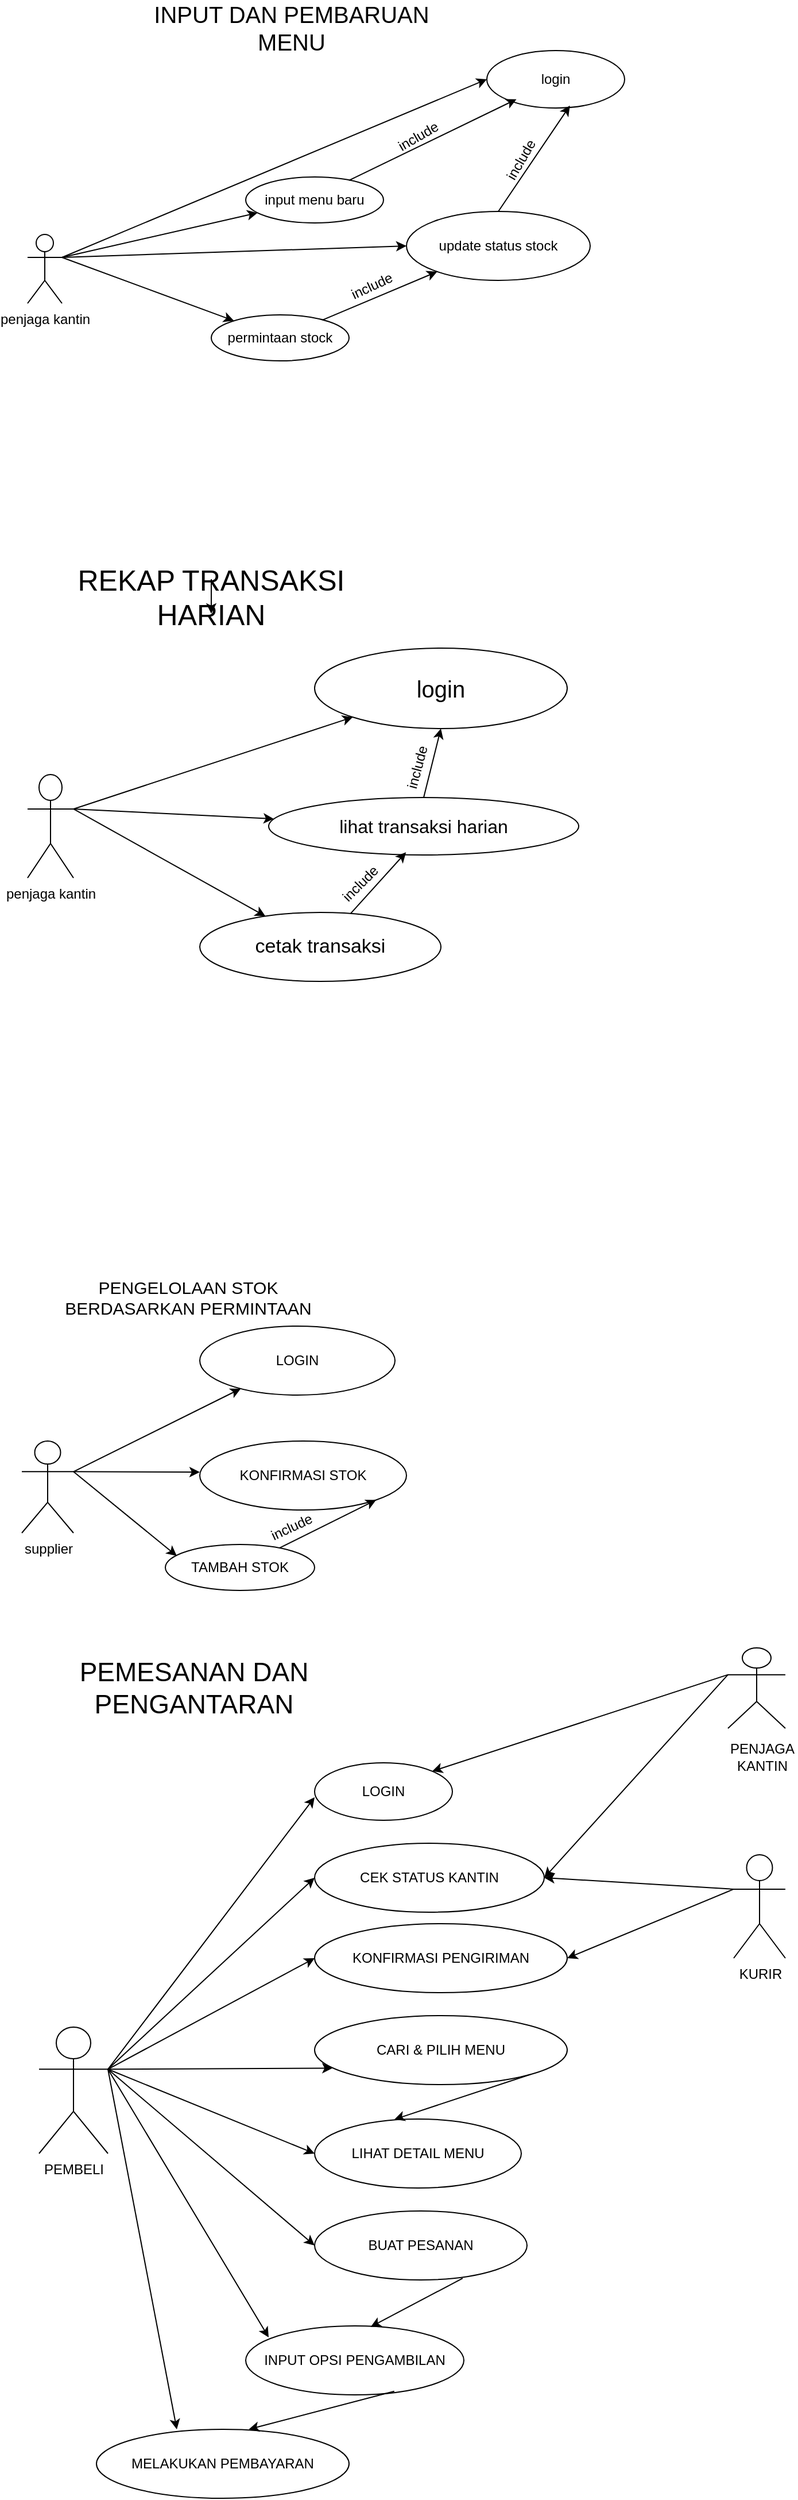 <mxfile version="24.8.6">
  <diagram name="Page-1" id="-knH5uUlvBjElhwXGGyA">
    <mxGraphModel dx="2759" dy="1013" grid="1" gridSize="10" guides="1" tooltips="1" connect="1" arrows="1" fold="1" page="1" pageScale="1" pageWidth="850" pageHeight="1100" math="0" shadow="0">
      <root>
        <mxCell id="0" />
        <mxCell id="1" parent="0" />
        <mxCell id="e4IndN7CPXICkh4UjXAd-269" value="penjaga kantin" style="shape=umlActor;verticalLabelPosition=bottom;verticalAlign=top;html=1;outlineConnect=0;" vertex="1" parent="1">
          <mxGeometry x="-810" y="210" width="30" height="60" as="geometry" />
        </mxCell>
        <mxCell id="e4IndN7CPXICkh4UjXAd-275" value="login" style="ellipse;whiteSpace=wrap;html=1;" vertex="1" parent="1">
          <mxGeometry x="-410" y="50" width="120" height="50" as="geometry" />
        </mxCell>
        <mxCell id="e4IndN7CPXICkh4UjXAd-277" value="" style="endArrow=classic;html=1;rounded=0;exitX=1;exitY=0.333;exitDx=0;exitDy=0;exitPerimeter=0;entryX=0;entryY=0.5;entryDx=0;entryDy=0;" edge="1" parent="1" source="e4IndN7CPXICkh4UjXAd-269" target="e4IndN7CPXICkh4UjXAd-275">
          <mxGeometry width="50" height="50" relative="1" as="geometry">
            <mxPoint x="-550" y="190" as="sourcePoint" />
            <mxPoint x="-500" y="140" as="targetPoint" />
          </mxGeometry>
        </mxCell>
        <mxCell id="e4IndN7CPXICkh4UjXAd-278" value="" style="endArrow=classic;html=1;rounded=0;exitX=1;exitY=0.333;exitDx=0;exitDy=0;exitPerimeter=0;" edge="1" parent="1" source="e4IndN7CPXICkh4UjXAd-269" target="e4IndN7CPXICkh4UjXAd-279">
          <mxGeometry width="50" height="50" relative="1" as="geometry">
            <mxPoint x="-550" y="190" as="sourcePoint" />
            <mxPoint x="-580" y="180" as="targetPoint" />
          </mxGeometry>
        </mxCell>
        <mxCell id="e4IndN7CPXICkh4UjXAd-279" value="input menu baru" style="ellipse;whiteSpace=wrap;html=1;" vertex="1" parent="1">
          <mxGeometry x="-620" y="160" width="120" height="40" as="geometry" />
        </mxCell>
        <mxCell id="e4IndN7CPXICkh4UjXAd-280" value="" style="endArrow=classic;html=1;rounded=0;entryX=0.215;entryY=0.847;entryDx=0;entryDy=0;entryPerimeter=0;exitX=0.945;exitY=0.274;exitDx=0;exitDy=0;exitPerimeter=0;" edge="1" parent="1" target="e4IndN7CPXICkh4UjXAd-275">
          <mxGeometry width="50" height="50" relative="1" as="geometry">
            <mxPoint x="-530.0" y="162.96" as="sourcePoint" />
            <mxPoint x="-380.48" y="92" as="targetPoint" />
          </mxGeometry>
        </mxCell>
        <mxCell id="e4IndN7CPXICkh4UjXAd-281" value="include" style="text;html=1;align=center;verticalAlign=middle;resizable=0;points=[];autosize=1;strokeColor=none;fillColor=none;rotation=-30;" vertex="1" parent="1">
          <mxGeometry x="-500" y="110" width="60" height="30" as="geometry" />
        </mxCell>
        <mxCell id="e4IndN7CPXICkh4UjXAd-283" value="" style="endArrow=classic;html=1;rounded=0;exitX=1;exitY=0.333;exitDx=0;exitDy=0;exitPerimeter=0;" edge="1" parent="1" source="e4IndN7CPXICkh4UjXAd-269">
          <mxGeometry width="50" height="50" relative="1" as="geometry">
            <mxPoint x="-440" y="240" as="sourcePoint" />
            <mxPoint x="-480" y="220" as="targetPoint" />
          </mxGeometry>
        </mxCell>
        <mxCell id="e4IndN7CPXICkh4UjXAd-284" value="update status stock" style="ellipse;whiteSpace=wrap;html=1;" vertex="1" parent="1">
          <mxGeometry x="-480" y="190" width="160" height="60" as="geometry" />
        </mxCell>
        <mxCell id="e4IndN7CPXICkh4UjXAd-285" value="" style="endArrow=classic;html=1;rounded=0;entryX=0.603;entryY=0.958;entryDx=0;entryDy=0;entryPerimeter=0;exitX=0.5;exitY=0;exitDx=0;exitDy=0;" edge="1" parent="1" source="e4IndN7CPXICkh4UjXAd-284" target="e4IndN7CPXICkh4UjXAd-275">
          <mxGeometry width="50" height="50" relative="1" as="geometry">
            <mxPoint x="-440" y="240" as="sourcePoint" />
            <mxPoint x="-390" y="190" as="targetPoint" />
          </mxGeometry>
        </mxCell>
        <mxCell id="e4IndN7CPXICkh4UjXAd-286" value="include" style="text;html=1;align=center;verticalAlign=middle;whiteSpace=wrap;rounded=0;rotation=-60;" vertex="1" parent="1">
          <mxGeometry x="-410" y="130" width="60" height="30" as="geometry" />
        </mxCell>
        <mxCell id="e4IndN7CPXICkh4UjXAd-288" value="" style="endArrow=classic;html=1;rounded=0;exitX=1;exitY=0.333;exitDx=0;exitDy=0;exitPerimeter=0;" edge="1" parent="1" source="e4IndN7CPXICkh4UjXAd-269" target="e4IndN7CPXICkh4UjXAd-289">
          <mxGeometry width="50" height="50" relative="1" as="geometry">
            <mxPoint x="-440" y="240" as="sourcePoint" />
            <mxPoint x="-630" y="260" as="targetPoint" />
          </mxGeometry>
        </mxCell>
        <mxCell id="e4IndN7CPXICkh4UjXAd-289" value="permintaan stock" style="ellipse;whiteSpace=wrap;html=1;" vertex="1" parent="1">
          <mxGeometry x="-650" y="280" width="120" height="40" as="geometry" />
        </mxCell>
        <mxCell id="e4IndN7CPXICkh4UjXAd-290" value="" style="endArrow=classic;html=1;rounded=0;" edge="1" parent="1" source="e4IndN7CPXICkh4UjXAd-289" target="e4IndN7CPXICkh4UjXAd-284">
          <mxGeometry width="50" height="50" relative="1" as="geometry">
            <mxPoint x="-430" y="220" as="sourcePoint" />
            <mxPoint x="-380" y="170" as="targetPoint" />
          </mxGeometry>
        </mxCell>
        <mxCell id="e4IndN7CPXICkh4UjXAd-291" value="include" style="text;html=1;align=center;verticalAlign=middle;whiteSpace=wrap;rounded=0;rotation=-25;" vertex="1" parent="1">
          <mxGeometry x="-540" y="240" width="60" height="30" as="geometry" />
        </mxCell>
        <mxCell id="e4IndN7CPXICkh4UjXAd-292" value="&lt;font style=&quot;font-size: 20px;&quot;&gt;INPUT DAN PEMBARUAN MENU&lt;/font&gt;" style="text;html=1;align=center;verticalAlign=middle;whiteSpace=wrap;rounded=0;" vertex="1" parent="1">
          <mxGeometry x="-730" y="20" width="300" height="20" as="geometry" />
        </mxCell>
        <mxCell id="e4IndN7CPXICkh4UjXAd-305" value="penjaga kantin" style="shape=umlActor;verticalLabelPosition=bottom;verticalAlign=top;html=1;outlineConnect=0;" vertex="1" parent="1">
          <mxGeometry x="-810" y="680" width="40" height="90" as="geometry" />
        </mxCell>
        <mxCell id="e4IndN7CPXICkh4UjXAd-307" value="" style="endArrow=classic;html=1;rounded=0;exitX=1;exitY=0.333;exitDx=0;exitDy=0;exitPerimeter=0;" edge="1" parent="1" source="e4IndN7CPXICkh4UjXAd-305" target="e4IndN7CPXICkh4UjXAd-308">
          <mxGeometry width="50" height="50" relative="1" as="geometry">
            <mxPoint x="-690" y="600" as="sourcePoint" />
            <mxPoint x="-560" y="580" as="targetPoint" />
          </mxGeometry>
        </mxCell>
        <mxCell id="e4IndN7CPXICkh4UjXAd-308" value="&lt;font style=&quot;font-size: 20px;&quot;&gt;login&lt;/font&gt;" style="ellipse;whiteSpace=wrap;html=1;" vertex="1" parent="1">
          <mxGeometry x="-560" y="570" width="220" height="70" as="geometry" />
        </mxCell>
        <mxCell id="e4IndN7CPXICkh4UjXAd-309" value="" style="endArrow=classic;html=1;rounded=0;exitX=1;exitY=0.333;exitDx=0;exitDy=0;exitPerimeter=0;" edge="1" parent="1" source="e4IndN7CPXICkh4UjXAd-305" target="e4IndN7CPXICkh4UjXAd-310">
          <mxGeometry width="50" height="50" relative="1" as="geometry">
            <mxPoint x="-690" y="590" as="sourcePoint" />
            <mxPoint x="-540" y="710" as="targetPoint" />
          </mxGeometry>
        </mxCell>
        <mxCell id="e4IndN7CPXICkh4UjXAd-310" value="&lt;font style=&quot;font-size: 16px;&quot;&gt;lihat transaksi harian&lt;/font&gt;" style="ellipse;whiteSpace=wrap;html=1;" vertex="1" parent="1">
          <mxGeometry x="-600" y="700" width="270" height="50" as="geometry" />
        </mxCell>
        <mxCell id="e4IndN7CPXICkh4UjXAd-311" value="" style="endArrow=classic;html=1;rounded=0;exitX=1;exitY=0.333;exitDx=0;exitDy=0;exitPerimeter=0;" edge="1" parent="1" source="e4IndN7CPXICkh4UjXAd-305" target="e4IndN7CPXICkh4UjXAd-312">
          <mxGeometry width="50" height="50" relative="1" as="geometry">
            <mxPoint x="-690" y="590" as="sourcePoint" />
            <mxPoint x="-600" y="840" as="targetPoint" />
          </mxGeometry>
        </mxCell>
        <mxCell id="e4IndN7CPXICkh4UjXAd-312" value="&lt;font style=&quot;font-size: 17px;&quot;&gt;cetak transaksi&lt;/font&gt;" style="ellipse;whiteSpace=wrap;html=1;" vertex="1" parent="1">
          <mxGeometry x="-660" y="800" width="210" height="60" as="geometry" />
        </mxCell>
        <mxCell id="e4IndN7CPXICkh4UjXAd-313" value="" style="endArrow=classic;html=1;rounded=0;exitX=0.5;exitY=0;exitDx=0;exitDy=0;entryX=0.5;entryY=1;entryDx=0;entryDy=0;" edge="1" parent="1" source="e4IndN7CPXICkh4UjXAd-310" target="e4IndN7CPXICkh4UjXAd-308">
          <mxGeometry width="50" height="50" relative="1" as="geometry">
            <mxPoint x="-690" y="590" as="sourcePoint" />
            <mxPoint x="-640" y="540" as="targetPoint" />
          </mxGeometry>
        </mxCell>
        <mxCell id="e4IndN7CPXICkh4UjXAd-314" value="include" style="text;html=1;align=center;verticalAlign=middle;whiteSpace=wrap;rounded=0;rotation=-75;" vertex="1" parent="1">
          <mxGeometry x="-504.73" y="650" width="69.46" height="46.29" as="geometry" />
        </mxCell>
        <mxCell id="e4IndN7CPXICkh4UjXAd-321" value="" style="endArrow=classic;html=1;rounded=0;entryX=0.443;entryY=0.953;entryDx=0;entryDy=0;entryPerimeter=0;" edge="1" parent="1" source="e4IndN7CPXICkh4UjXAd-312" target="e4IndN7CPXICkh4UjXAd-310">
          <mxGeometry width="50" height="50" relative="1" as="geometry">
            <mxPoint x="-690" y="590" as="sourcePoint" />
            <mxPoint x="-640" y="540" as="targetPoint" />
          </mxGeometry>
        </mxCell>
        <mxCell id="e4IndN7CPXICkh4UjXAd-322" value="include" style="text;html=1;align=center;verticalAlign=middle;whiteSpace=wrap;rounded=0;rotation=-45;" vertex="1" parent="1">
          <mxGeometry x="-550" y="760" width="60" height="30" as="geometry" />
        </mxCell>
        <mxCell id="e4IndN7CPXICkh4UjXAd-323" value="&lt;font style=&quot;font-size: 25px;&quot;&gt;REKAP TRANSAKSI HARIAN&lt;/font&gt;" style="text;html=1;align=center;verticalAlign=middle;whiteSpace=wrap;rounded=0;" vertex="1" parent="1">
          <mxGeometry x="-810" y="510" width="320" height="30" as="geometry" />
        </mxCell>
        <mxCell id="e4IndN7CPXICkh4UjXAd-324" style="edgeStyle=orthogonalEdgeStyle;rounded=0;orthogonalLoop=1;jettySize=auto;html=1;exitX=0.5;exitY=0;exitDx=0;exitDy=0;entryX=0.5;entryY=1;entryDx=0;entryDy=0;" edge="1" parent="1" source="e4IndN7CPXICkh4UjXAd-323" target="e4IndN7CPXICkh4UjXAd-323">
          <mxGeometry relative="1" as="geometry" />
        </mxCell>
        <mxCell id="e4IndN7CPXICkh4UjXAd-325" value="supplier" style="shape=umlActor;verticalLabelPosition=bottom;verticalAlign=top;html=1;outlineConnect=0;" vertex="1" parent="1">
          <mxGeometry x="-815" y="1260" width="45" height="80" as="geometry" />
        </mxCell>
        <mxCell id="e4IndN7CPXICkh4UjXAd-327" value="" style="endArrow=classic;html=1;rounded=0;exitX=1;exitY=0.333;exitDx=0;exitDy=0;exitPerimeter=0;" edge="1" parent="1" source="e4IndN7CPXICkh4UjXAd-325" target="e4IndN7CPXICkh4UjXAd-328">
          <mxGeometry width="50" height="50" relative="1" as="geometry">
            <mxPoint x="-690" y="1100" as="sourcePoint" />
            <mxPoint x="-680" y="1200" as="targetPoint" />
          </mxGeometry>
        </mxCell>
        <mxCell id="e4IndN7CPXICkh4UjXAd-328" value="LOGIN" style="ellipse;whiteSpace=wrap;html=1;" vertex="1" parent="1">
          <mxGeometry x="-660" y="1160" width="170" height="60" as="geometry" />
        </mxCell>
        <mxCell id="e4IndN7CPXICkh4UjXAd-329" value="" style="endArrow=classic;html=1;rounded=0;exitX=1;exitY=0.333;exitDx=0;exitDy=0;exitPerimeter=0;" edge="1" parent="1" source="e4IndN7CPXICkh4UjXAd-325">
          <mxGeometry width="50" height="50" relative="1" as="geometry">
            <mxPoint x="-690" y="1100" as="sourcePoint" />
            <mxPoint x="-660" y="1287" as="targetPoint" />
          </mxGeometry>
        </mxCell>
        <mxCell id="e4IndN7CPXICkh4UjXAd-330" value="KONFIRMASI STOK" style="ellipse;whiteSpace=wrap;html=1;" vertex="1" parent="1">
          <mxGeometry x="-660" y="1260" width="180" height="60" as="geometry" />
        </mxCell>
        <mxCell id="e4IndN7CPXICkh4UjXAd-331" value="" style="endArrow=classic;html=1;rounded=0;exitX=1;exitY=0.333;exitDx=0;exitDy=0;exitPerimeter=0;" edge="1" parent="1" source="e4IndN7CPXICkh4UjXAd-325">
          <mxGeometry width="50" height="50" relative="1" as="geometry">
            <mxPoint x="-690" y="1360" as="sourcePoint" />
            <mxPoint x="-680" y="1360" as="targetPoint" />
          </mxGeometry>
        </mxCell>
        <mxCell id="e4IndN7CPXICkh4UjXAd-332" value="TAMBAH STOK" style="ellipse;whiteSpace=wrap;html=1;" vertex="1" parent="1">
          <mxGeometry x="-690" y="1350" width="130" height="40" as="geometry" />
        </mxCell>
        <mxCell id="e4IndN7CPXICkh4UjXAd-334" value="" style="endArrow=classic;html=1;rounded=0;entryX=1;entryY=1;entryDx=0;entryDy=0;" edge="1" parent="1" source="e4IndN7CPXICkh4UjXAd-332" target="e4IndN7CPXICkh4UjXAd-330">
          <mxGeometry width="50" height="50" relative="1" as="geometry">
            <mxPoint x="-690" y="1360" as="sourcePoint" />
            <mxPoint x="-640" y="1310" as="targetPoint" />
          </mxGeometry>
        </mxCell>
        <mxCell id="e4IndN7CPXICkh4UjXAd-335" value="include" style="text;html=1;align=center;verticalAlign=middle;whiteSpace=wrap;rounded=0;rotation=-25;" vertex="1" parent="1">
          <mxGeometry x="-600" y="1324.69" width="40" height="20" as="geometry" />
        </mxCell>
        <mxCell id="e4IndN7CPXICkh4UjXAd-336" value="&lt;font style=&quot;font-size: 15px;&quot;&gt;PENGELOLAAN STOK BERDASARKAN PERMINTAAN&lt;/font&gt;" style="text;html=1;align=center;verticalAlign=middle;whiteSpace=wrap;rounded=0;" vertex="1" parent="1">
          <mxGeometry x="-780" y="1120" width="220" height="30" as="geometry" />
        </mxCell>
        <mxCell id="e4IndN7CPXICkh4UjXAd-337" value="PEMBELI" style="shape=umlActor;verticalLabelPosition=bottom;verticalAlign=top;html=1;outlineConnect=0;" vertex="1" parent="1">
          <mxGeometry x="-800" y="1770" width="60" height="110" as="geometry" />
        </mxCell>
        <mxCell id="e4IndN7CPXICkh4UjXAd-338" value="" style="endArrow=classic;html=1;rounded=0;exitX=1;exitY=0.333;exitDx=0;exitDy=0;exitPerimeter=0;" edge="1" parent="1" source="e4IndN7CPXICkh4UjXAd-337">
          <mxGeometry width="50" height="50" relative="1" as="geometry">
            <mxPoint x="-560" y="1810" as="sourcePoint" />
            <mxPoint x="-560" y="1570" as="targetPoint" />
          </mxGeometry>
        </mxCell>
        <mxCell id="e4IndN7CPXICkh4UjXAd-339" value="LOGIN" style="ellipse;whiteSpace=wrap;html=1;" vertex="1" parent="1">
          <mxGeometry x="-560" y="1540" width="120" height="50" as="geometry" />
        </mxCell>
        <mxCell id="e4IndN7CPXICkh4UjXAd-340" value="" style="endArrow=classic;html=1;rounded=0;exitX=1;exitY=0.333;exitDx=0;exitDy=0;exitPerimeter=0;" edge="1" parent="1" source="e4IndN7CPXICkh4UjXAd-337">
          <mxGeometry width="50" height="50" relative="1" as="geometry">
            <mxPoint x="-560" y="1810" as="sourcePoint" />
            <mxPoint x="-560" y="1640" as="targetPoint" />
          </mxGeometry>
        </mxCell>
        <mxCell id="e4IndN7CPXICkh4UjXAd-341" value="CEK STATUS KANTIN" style="ellipse;whiteSpace=wrap;html=1;" vertex="1" parent="1">
          <mxGeometry x="-560" y="1610" width="200" height="60" as="geometry" />
        </mxCell>
        <mxCell id="e4IndN7CPXICkh4UjXAd-342" value="" style="endArrow=classic;html=1;rounded=0;exitX=1;exitY=0.333;exitDx=0;exitDy=0;exitPerimeter=0;" edge="1" parent="1" source="e4IndN7CPXICkh4UjXAd-337">
          <mxGeometry width="50" height="50" relative="1" as="geometry">
            <mxPoint x="-560" y="1810" as="sourcePoint" />
            <mxPoint x="-560" y="1710" as="targetPoint" />
          </mxGeometry>
        </mxCell>
        <mxCell id="e4IndN7CPXICkh4UjXAd-344" value="KONFIRMASI PENGIRIMAN" style="ellipse;whiteSpace=wrap;html=1;" vertex="1" parent="1">
          <mxGeometry x="-560" y="1680" width="220" height="60" as="geometry" />
        </mxCell>
        <mxCell id="e4IndN7CPXICkh4UjXAd-345" value="" style="shape=umlActor;verticalLabelPosition=bottom;verticalAlign=top;html=1;outlineConnect=0;" vertex="1" parent="1">
          <mxGeometry x="-200" y="1440" width="50" height="70" as="geometry" />
        </mxCell>
        <mxCell id="e4IndN7CPXICkh4UjXAd-346" value="PENJAGA KANTIN" style="text;strokeColor=none;align=center;fillColor=none;html=1;verticalAlign=middle;whiteSpace=wrap;rounded=0;" vertex="1" parent="1">
          <mxGeometry x="-200" y="1520" width="60" height="30" as="geometry" />
        </mxCell>
        <mxCell id="e4IndN7CPXICkh4UjXAd-347" value="KURIR" style="shape=umlActor;verticalLabelPosition=bottom;verticalAlign=top;html=1;outlineConnect=0;" vertex="1" parent="1">
          <mxGeometry x="-195" y="1620" width="45" height="90" as="geometry" />
        </mxCell>
        <mxCell id="e4IndN7CPXICkh4UjXAd-348" value="" style="endArrow=classic;html=1;rounded=0;exitX=0;exitY=0.333;exitDx=0;exitDy=0;exitPerimeter=0;entryX=1;entryY=0;entryDx=0;entryDy=0;" edge="1" parent="1" source="e4IndN7CPXICkh4UjXAd-345" target="e4IndN7CPXICkh4UjXAd-339">
          <mxGeometry width="50" height="50" relative="1" as="geometry">
            <mxPoint x="-560" y="1810" as="sourcePoint" />
            <mxPoint x="-510" y="1760" as="targetPoint" />
          </mxGeometry>
        </mxCell>
        <mxCell id="e4IndN7CPXICkh4UjXAd-349" value="" style="endArrow=classic;html=1;rounded=0;entryX=1;entryY=0.5;entryDx=0;entryDy=0;exitX=0;exitY=0.333;exitDx=0;exitDy=0;exitPerimeter=0;" edge="1" parent="1" source="e4IndN7CPXICkh4UjXAd-345" target="e4IndN7CPXICkh4UjXAd-341">
          <mxGeometry width="50" height="50" relative="1" as="geometry">
            <mxPoint x="-560" y="1810" as="sourcePoint" />
            <mxPoint x="-510" y="1760" as="targetPoint" />
          </mxGeometry>
        </mxCell>
        <mxCell id="e4IndN7CPXICkh4UjXAd-350" value="" style="endArrow=classic;html=1;rounded=0;exitX=0;exitY=0.333;exitDx=0;exitDy=0;exitPerimeter=0;entryX=1;entryY=0.5;entryDx=0;entryDy=0;" edge="1" parent="1" source="e4IndN7CPXICkh4UjXAd-347" target="e4IndN7CPXICkh4UjXAd-341">
          <mxGeometry width="50" height="50" relative="1" as="geometry">
            <mxPoint x="-560" y="1810" as="sourcePoint" />
            <mxPoint x="-510" y="1760" as="targetPoint" />
          </mxGeometry>
        </mxCell>
        <mxCell id="e4IndN7CPXICkh4UjXAd-351" value="" style="endArrow=classic;html=1;rounded=0;exitX=0;exitY=0.333;exitDx=0;exitDy=0;exitPerimeter=0;entryX=1;entryY=0.5;entryDx=0;entryDy=0;" edge="1" parent="1" source="e4IndN7CPXICkh4UjXAd-347" target="e4IndN7CPXICkh4UjXAd-344">
          <mxGeometry width="50" height="50" relative="1" as="geometry">
            <mxPoint x="-560" y="1810" as="sourcePoint" />
            <mxPoint x="-510" y="1760" as="targetPoint" />
          </mxGeometry>
        </mxCell>
        <mxCell id="e4IndN7CPXICkh4UjXAd-352" value="" style="endArrow=classic;html=1;rounded=0;exitX=1;exitY=0.333;exitDx=0;exitDy=0;exitPerimeter=0;entryX=0.071;entryY=0.762;entryDx=0;entryDy=0;entryPerimeter=0;" edge="1" parent="1" source="e4IndN7CPXICkh4UjXAd-337" target="e4IndN7CPXICkh4UjXAd-353">
          <mxGeometry width="50" height="50" relative="1" as="geometry">
            <mxPoint x="-560" y="1990" as="sourcePoint" />
            <mxPoint x="-560" y="1770" as="targetPoint" />
          </mxGeometry>
        </mxCell>
        <mxCell id="e4IndN7CPXICkh4UjXAd-353" value="CARI &amp;amp; PILIH MENU" style="ellipse;whiteSpace=wrap;html=1;" vertex="1" parent="1">
          <mxGeometry x="-560" y="1760" width="220" height="60" as="geometry" />
        </mxCell>
        <mxCell id="e4IndN7CPXICkh4UjXAd-354" value="" style="endArrow=classic;html=1;rounded=0;exitX=1;exitY=0.333;exitDx=0;exitDy=0;exitPerimeter=0;" edge="1" parent="1" source="e4IndN7CPXICkh4UjXAd-337">
          <mxGeometry width="50" height="50" relative="1" as="geometry">
            <mxPoint x="-560" y="1990" as="sourcePoint" />
            <mxPoint x="-560" y="1880" as="targetPoint" />
          </mxGeometry>
        </mxCell>
        <mxCell id="e4IndN7CPXICkh4UjXAd-355" value="" style="endArrow=classic;html=1;rounded=0;exitX=1;exitY=0.333;exitDx=0;exitDy=0;exitPerimeter=0;" edge="1" parent="1" source="e4IndN7CPXICkh4UjXAd-337">
          <mxGeometry width="50" height="50" relative="1" as="geometry">
            <mxPoint x="-560" y="1990" as="sourcePoint" />
            <mxPoint x="-560" y="1960" as="targetPoint" />
          </mxGeometry>
        </mxCell>
        <mxCell id="e4IndN7CPXICkh4UjXAd-356" value="" style="endArrow=classic;html=1;rounded=0;exitX=1;exitY=0.333;exitDx=0;exitDy=0;exitPerimeter=0;" edge="1" parent="1" source="e4IndN7CPXICkh4UjXAd-337">
          <mxGeometry width="50" height="50" relative="1" as="geometry">
            <mxPoint x="-560" y="1990" as="sourcePoint" />
            <mxPoint x="-600" y="2040" as="targetPoint" />
          </mxGeometry>
        </mxCell>
        <mxCell id="e4IndN7CPXICkh4UjXAd-357" value="" style="endArrow=classic;html=1;rounded=0;exitX=1;exitY=0.333;exitDx=0;exitDy=0;exitPerimeter=0;" edge="1" parent="1" source="e4IndN7CPXICkh4UjXAd-337">
          <mxGeometry width="50" height="50" relative="1" as="geometry">
            <mxPoint x="-560" y="1990" as="sourcePoint" />
            <mxPoint x="-680" y="2120" as="targetPoint" />
          </mxGeometry>
        </mxCell>
        <mxCell id="e4IndN7CPXICkh4UjXAd-358" value="LIHAT DETAIL MENU" style="ellipse;whiteSpace=wrap;html=1;" vertex="1" parent="1">
          <mxGeometry x="-560" y="1850" width="180" height="60" as="geometry" />
        </mxCell>
        <mxCell id="e4IndN7CPXICkh4UjXAd-359" value="BUAT PESANAN" style="ellipse;whiteSpace=wrap;html=1;" vertex="1" parent="1">
          <mxGeometry x="-560" y="1930" width="185" height="60" as="geometry" />
        </mxCell>
        <mxCell id="e4IndN7CPXICkh4UjXAd-360" value="INPUT OPSI PENGAMBILAN" style="ellipse;whiteSpace=wrap;html=1;" vertex="1" parent="1">
          <mxGeometry x="-620" y="2030" width="190" height="60" as="geometry" />
        </mxCell>
        <mxCell id="e4IndN7CPXICkh4UjXAd-361" value="MELAKUKAN PEMBAYARAN" style="ellipse;whiteSpace=wrap;html=1;" vertex="1" parent="1">
          <mxGeometry x="-750" y="2120" width="220" height="60" as="geometry" />
        </mxCell>
        <mxCell id="e4IndN7CPXICkh4UjXAd-362" value="" style="endArrow=classic;html=1;rounded=0;entryX=0.603;entryY=0;entryDx=0;entryDy=0;entryPerimeter=0;exitX=0.681;exitY=0.948;exitDx=0;exitDy=0;exitPerimeter=0;" edge="1" parent="1" source="e4IndN7CPXICkh4UjXAd-360" target="e4IndN7CPXICkh4UjXAd-361">
          <mxGeometry width="50" height="50" relative="1" as="geometry">
            <mxPoint x="-560" y="1990" as="sourcePoint" />
            <mxPoint x="-510" y="1940" as="targetPoint" />
          </mxGeometry>
        </mxCell>
        <mxCell id="e4IndN7CPXICkh4UjXAd-363" value="" style="endArrow=classic;html=1;rounded=0;entryX=0.573;entryY=0.014;entryDx=0;entryDy=0;entryPerimeter=0;exitX=0.697;exitY=0.976;exitDx=0;exitDy=0;exitPerimeter=0;" edge="1" parent="1" source="e4IndN7CPXICkh4UjXAd-359" target="e4IndN7CPXICkh4UjXAd-360">
          <mxGeometry width="50" height="50" relative="1" as="geometry">
            <mxPoint x="-560" y="1990" as="sourcePoint" />
            <mxPoint x="-510" y="1940" as="targetPoint" />
          </mxGeometry>
        </mxCell>
        <mxCell id="e4IndN7CPXICkh4UjXAd-365" value="" style="endArrow=classic;html=1;rounded=0;entryX=0.386;entryY=0.005;entryDx=0;entryDy=0;entryPerimeter=0;exitX=1;exitY=1;exitDx=0;exitDy=0;" edge="1" parent="1" source="e4IndN7CPXICkh4UjXAd-353" target="e4IndN7CPXICkh4UjXAd-358">
          <mxGeometry width="50" height="50" relative="1" as="geometry">
            <mxPoint x="-560" y="1990" as="sourcePoint" />
            <mxPoint x="-510" y="1940" as="targetPoint" />
          </mxGeometry>
        </mxCell>
        <mxCell id="e4IndN7CPXICkh4UjXAd-366" value="&lt;font style=&quot;font-size: 23px;&quot;&gt;PEMESANAN DAN PENGANTARAN&lt;/font&gt;" style="text;html=1;align=center;verticalAlign=middle;whiteSpace=wrap;rounded=0;" vertex="1" parent="1">
          <mxGeometry x="-790" y="1460" width="250" height="30" as="geometry" />
        </mxCell>
      </root>
    </mxGraphModel>
  </diagram>
</mxfile>
